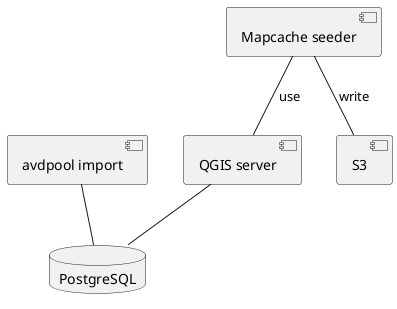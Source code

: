 @startuml agi-wmts
component "avdpool import" as avdpool
component "Mapcache seeder" as wmts
component "QGIS server" as wms
database "PostgreSQL" as db
component "S3" as s3

avdpool--db 
wms--db 
wmts--wms : use
wmts--s3 : write
@enduml
